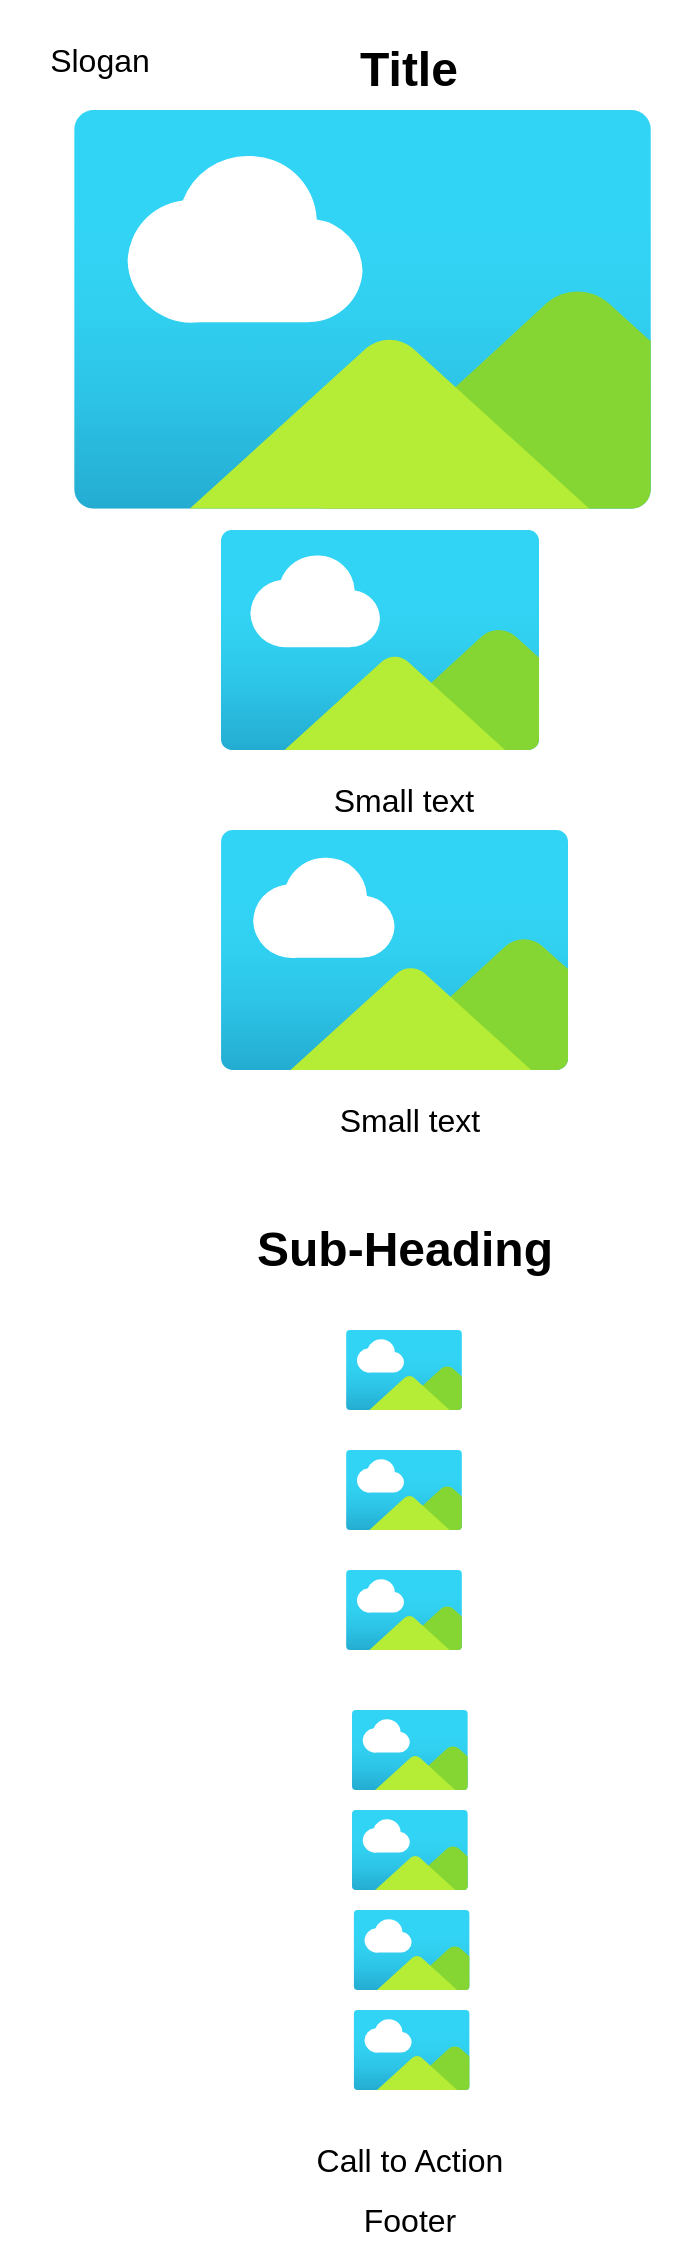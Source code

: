 <mxfile version="28.2.5" pages="2">
  <diagram name="Page-1" id="WATJgWUv7Gbb9eMfGjs_">
    <mxGraphModel dx="703" dy="794" grid="1" gridSize="10" guides="1" tooltips="1" connect="1" arrows="1" fold="1" page="1" pageScale="1" pageWidth="827" pageHeight="1169" math="0" shadow="0">
      <root>
        <mxCell id="0" />
        <mxCell id="1" parent="0" />
        <mxCell id="48UQXFP3GpHkb4F-Kwx0-1" value="Title" style="text;strokeColor=none;fillColor=none;html=1;fontSize=24;fontStyle=1;verticalAlign=middle;align=center;" vertex="1" parent="1">
          <mxGeometry x="314" y="40" width="100" height="40" as="geometry" />
        </mxCell>
        <mxCell id="48UQXFP3GpHkb4F-Kwx0-5" value="" style="shape=image;html=1;verticalAlign=top;verticalLabelPosition=bottom;labelBackgroundColor=#ffffff;imageAspect=0;aspect=fixed;image=https://icons.diagrams.net/icon-cache1/Web_UI-2597/Menu-2-1472.svg" vertex="1" parent="1">
          <mxGeometry x="450" y="25" width="55" height="55" as="geometry" />
        </mxCell>
        <mxCell id="48UQXFP3GpHkb4F-Kwx0-6" value="" style="image;aspect=fixed;html=1;points=[];align=center;fontSize=12;image=img/lib/azure2/general/Image.svg;" vertex="1" parent="1">
          <mxGeometry x="196.27" y="80" width="290" height="199.38" as="geometry" />
        </mxCell>
        <mxCell id="48UQXFP3GpHkb4F-Kwx0-7" value="" style="image;aspect=fixed;html=1;points=[];align=center;fontSize=12;image=img/lib/azure2/general/Image.svg;" vertex="1" parent="1">
          <mxGeometry x="270" y="290" width="159.99" height="110" as="geometry" />
        </mxCell>
        <mxCell id="48UQXFP3GpHkb4F-Kwx0-8" value="Sub-Heading" style="text;strokeColor=none;fillColor=none;html=1;fontSize=24;fontStyle=1;verticalAlign=middle;align=center;" vertex="1" parent="1">
          <mxGeometry x="312" y="630" width="100" height="40" as="geometry" />
        </mxCell>
        <mxCell id="48UQXFP3GpHkb4F-Kwx0-9" value="" style="image;aspect=fixed;html=1;points=[];align=center;fontSize=12;image=img/lib/azure2/general/Image.svg;" vertex="1" parent="1">
          <mxGeometry x="332.91" y="690" width="58.18" height="40" as="geometry" />
        </mxCell>
        <mxCell id="48UQXFP3GpHkb4F-Kwx0-10" value="" style="image;aspect=fixed;html=1;points=[];align=center;fontSize=12;image=img/lib/azure2/general/Image.svg;" vertex="1" parent="1">
          <mxGeometry x="332.91" y="750" width="58.18" height="40" as="geometry" />
        </mxCell>
        <mxCell id="48UQXFP3GpHkb4F-Kwx0-11" value="" style="image;aspect=fixed;html=1;points=[];align=center;fontSize=12;image=img/lib/azure2/general/Image.svg;" vertex="1" parent="1">
          <mxGeometry x="336.72" y="980" width="58.19" height="40" as="geometry" />
        </mxCell>
        <mxCell id="48UQXFP3GpHkb4F-Kwx0-12" value="" style="image;aspect=fixed;html=1;points=[];align=center;fontSize=12;image=img/lib/azure2/general/Image.svg;" vertex="1" parent="1">
          <mxGeometry x="336.73" y="1030" width="58.18" height="40" as="geometry" />
        </mxCell>
        <mxCell id="48UQXFP3GpHkb4F-Kwx0-13" value="" style="image;aspect=fixed;html=1;points=[];align=center;fontSize=12;image=img/lib/azure2/general/Image.svg;" vertex="1" parent="1">
          <mxGeometry x="335.82" y="930" width="58.19" height="40" as="geometry" />
        </mxCell>
        <mxCell id="48UQXFP3GpHkb4F-Kwx0-14" value="" style="image;aspect=fixed;html=1;points=[];align=center;fontSize=12;image=img/lib/azure2/general/Image.svg;" vertex="1" parent="1">
          <mxGeometry x="335.82" y="880" width="58.18" height="40" as="geometry" />
        </mxCell>
        <mxCell id="48UQXFP3GpHkb4F-Kwx0-15" value="" style="image;aspect=fixed;html=1;points=[];align=center;fontSize=12;image=img/lib/azure2/general/Image.svg;" vertex="1" parent="1">
          <mxGeometry x="332.91" y="810" width="58.18" height="40" as="geometry" />
        </mxCell>
        <mxCell id="48UQXFP3GpHkb4F-Kwx0-16" value="Small text" style="text;strokeColor=none;fillColor=none;html=1;align=center;verticalAlign=middle;whiteSpace=wrap;rounded=0;fontSize=16;" vertex="1" parent="1">
          <mxGeometry x="312" y="410" width="100" height="30" as="geometry" />
        </mxCell>
        <mxCell id="48UQXFP3GpHkb4F-Kwx0-17" value="Small text" style="text;strokeColor=none;fillColor=none;html=1;align=center;verticalAlign=middle;whiteSpace=wrap;rounded=0;fontSize=16;" vertex="1" parent="1">
          <mxGeometry x="314.91" y="570" width="100" height="30" as="geometry" />
        </mxCell>
        <mxCell id="48UQXFP3GpHkb4F-Kwx0-19" value="Slogan" style="text;strokeColor=none;fillColor=none;html=1;align=center;verticalAlign=middle;whiteSpace=wrap;rounded=0;fontSize=16;" vertex="1" parent="1">
          <mxGeometry x="160" y="40" width="100" height="30" as="geometry" />
        </mxCell>
        <mxCell id="48UQXFP3GpHkb4F-Kwx0-20" value="" style="image;aspect=fixed;html=1;points=[];align=center;fontSize=12;image=img/lib/azure2/general/Image.svg;" vertex="1" parent="1">
          <mxGeometry x="270" y="440" width="174.54" height="120" as="geometry" />
        </mxCell>
        <mxCell id="48UQXFP3GpHkb4F-Kwx0-21" value="Call to Action" style="text;strokeColor=none;fillColor=none;html=1;align=center;verticalAlign=middle;whiteSpace=wrap;rounded=0;fontSize=16;" vertex="1" parent="1">
          <mxGeometry x="274.91" y="1090" width="180" height="30" as="geometry" />
        </mxCell>
        <mxCell id="48UQXFP3GpHkb4F-Kwx0-22" value="Footer" style="text;strokeColor=none;fillColor=none;html=1;align=center;verticalAlign=middle;whiteSpace=wrap;rounded=0;fontSize=16;" vertex="1" parent="1">
          <mxGeometry x="334.91" y="1120" width="60" height="30" as="geometry" />
        </mxCell>
      </root>
    </mxGraphModel>
  </diagram>
  <diagram id="B2uwjNMlpwDI6SpEJTq-" name="Desktop">
    <mxGraphModel dx="703" dy="1194" grid="0" gridSize="10" guides="1" tooltips="1" connect="1" arrows="1" fold="1" page="0" pageScale="1" pageWidth="827" pageHeight="1169" math="0" shadow="0">
      <root>
        <mxCell id="0" />
        <mxCell id="1" parent="0" />
        <mxCell id="hScKFNs3Rxfc0dEtmS5Q-1" value="" style="image;aspect=fixed;html=1;points=[];align=center;fontSize=12;image=img/lib/azure2/general/Image.svg;" vertex="1" parent="1">
          <mxGeometry x="25" y="-85" width="344.72" height="237" as="geometry" />
        </mxCell>
        <mxCell id="hScKFNs3Rxfc0dEtmS5Q-2" value="TITLE" style="text;strokeColor=none;fillColor=none;html=1;align=center;verticalAlign=middle;whiteSpace=wrap;rounded=0;fontSize=16;" vertex="1" parent="1">
          <mxGeometry x="63" y="-157.5" width="196" height="61" as="geometry" />
        </mxCell>
        <mxCell id="hScKFNs3Rxfc0dEtmS5Q-3" value="SLOGAN" style="text;strokeColor=none;fillColor=none;html=1;align=center;verticalAlign=middle;whiteSpace=wrap;rounded=0;fontSize=16;" vertex="1" parent="1">
          <mxGeometry x="48" y="-142" width="60" height="30" as="geometry" />
        </mxCell>
        <mxCell id="hScKFNs3Rxfc0dEtmS5Q-5" value="NAV LINKS" style="text;strokeColor=none;fillColor=none;html=1;align=center;verticalAlign=middle;whiteSpace=wrap;rounded=0;fontSize=16;" vertex="1" parent="1">
          <mxGeometry x="197" y="-142" width="184" height="30" as="geometry" />
        </mxCell>
        <mxCell id="hScKFNs3Rxfc0dEtmS5Q-6" value="" style="image;aspect=fixed;html=1;points=[];align=center;fontSize=12;image=img/lib/azure2/general/Image.svg;" vertex="1" parent="1">
          <mxGeometry x="23" y="173" width="177.45" height="122" as="geometry" />
        </mxCell>
        <mxCell id="hScKFNs3Rxfc0dEtmS5Q-7" value="" style="image;aspect=fixed;html=1;points=[];align=center;fontSize=12;image=img/lib/azure2/general/Image.svg;" vertex="1" parent="1">
          <mxGeometry x="210" y="175" width="183" height="125.82" as="geometry" />
        </mxCell>
        <mxCell id="hScKFNs3Rxfc0dEtmS5Q-8" value="" style="image;aspect=fixed;html=1;points=[];align=center;fontSize=12;image=img/lib/azure2/general/Image.svg;" vertex="1" parent="1">
          <mxGeometry x="53" y="438" width="63.73" height="43.82" as="geometry" />
        </mxCell>
        <mxCell id="hScKFNs3Rxfc0dEtmS5Q-9" value="" style="image;aspect=fixed;html=1;points=[];align=center;fontSize=12;image=img/lib/azure2/general/Image.svg;" vertex="1" parent="1">
          <mxGeometry x="324" y="441" width="63.73" height="43.82" as="geometry" />
        </mxCell>
        <mxCell id="hScKFNs3Rxfc0dEtmS5Q-10" value="" style="image;aspect=fixed;html=1;points=[];align=center;fontSize=12;image=img/lib/azure2/general/Image.svg;" vertex="1" parent="1">
          <mxGeometry x="286" y="503" width="63.73" height="43.82" as="geometry" />
        </mxCell>
        <mxCell id="hScKFNs3Rxfc0dEtmS5Q-11" value="" style="image;aspect=fixed;html=1;points=[];align=center;fontSize=12;image=img/lib/azure2/general/Image.svg;" vertex="1" parent="1">
          <mxGeometry x="240" y="441" width="63.73" height="43.82" as="geometry" />
        </mxCell>
        <mxCell id="hScKFNs3Rxfc0dEtmS5Q-12" value="" style="image;aspect=fixed;html=1;points=[];align=center;fontSize=12;image=img/lib/azure2/general/Image.svg;" vertex="1" parent="1">
          <mxGeometry x="195.27" y="505" width="63.73" height="43.82" as="geometry" />
        </mxCell>
        <mxCell id="hScKFNs3Rxfc0dEtmS5Q-13" value="" style="image;aspect=fixed;html=1;points=[];align=center;fontSize=12;image=img/lib/azure2/general/Image.svg;" vertex="1" parent="1">
          <mxGeometry x="140" y="438" width="63.73" height="43.82" as="geometry" />
        </mxCell>
        <mxCell id="hScKFNs3Rxfc0dEtmS5Q-14" value="" style="image;aspect=fixed;html=1;points=[];align=center;fontSize=12;image=img/lib/azure2/general/Image.svg;" vertex="1" parent="1">
          <mxGeometry x="87" y="505" width="63.73" height="43.82" as="geometry" />
        </mxCell>
        <mxCell id="hScKFNs3Rxfc0dEtmS5Q-15" value="Small text" style="text;strokeColor=none;fillColor=none;html=1;align=center;verticalAlign=middle;whiteSpace=wrap;rounded=0;fontSize=16;" vertex="1" parent="1">
          <mxGeometry x="72" y="307" width="117" height="33" as="geometry" />
        </mxCell>
        <mxCell id="hScKFNs3Rxfc0dEtmS5Q-17" value="Small text" style="text;strokeColor=none;fillColor=none;html=1;align=center;verticalAlign=middle;whiteSpace=wrap;rounded=0;fontSize=16;" vertex="1" parent="1">
          <mxGeometry x="259" y="310" width="97" height="30" as="geometry" />
        </mxCell>
        <mxCell id="hScKFNs3Rxfc0dEtmS5Q-18" value="Call to Action" style="text;strokeColor=none;fillColor=none;html=1;align=center;verticalAlign=middle;whiteSpace=wrap;rounded=0;fontSize=16;" vertex="1" parent="1">
          <mxGeometry x="152.5" y="603" width="125" height="30" as="geometry" />
        </mxCell>
        <mxCell id="hScKFNs3Rxfc0dEtmS5Q-19" value="Footer" style="text;strokeColor=none;fillColor=none;html=1;align=center;verticalAlign=middle;whiteSpace=wrap;rounded=0;fontSize=16;" vertex="1" parent="1">
          <mxGeometry x="185" y="695" width="60" height="30" as="geometry" />
        </mxCell>
      </root>
    </mxGraphModel>
  </diagram>
</mxfile>

